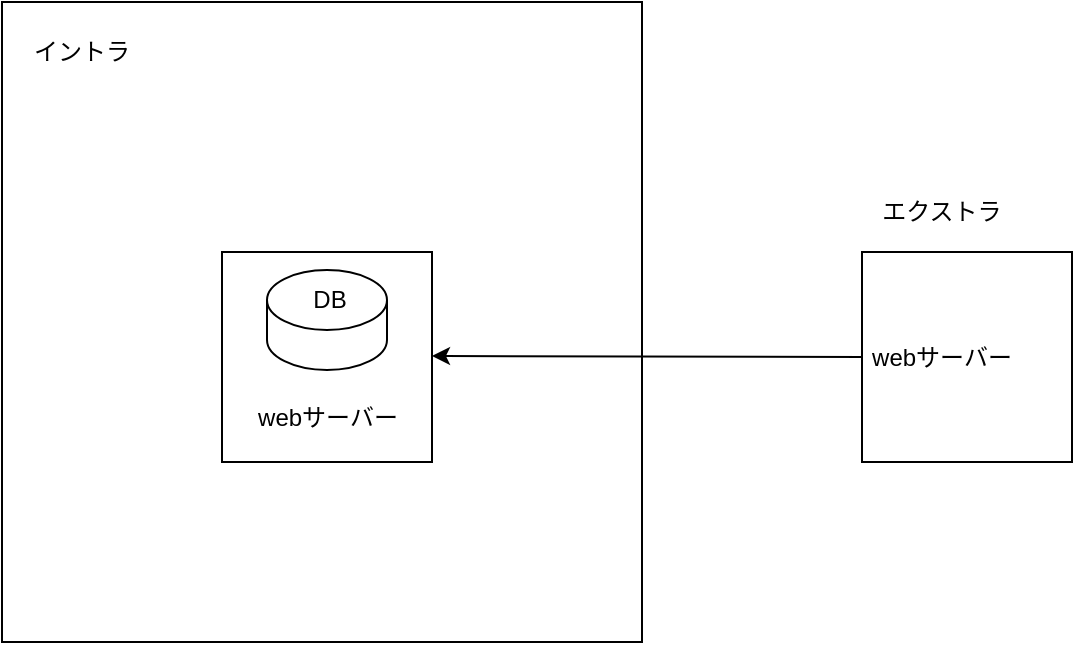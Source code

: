 <mxfile version="21.6.5" type="github">
  <diagram name="ページ1" id="sXL3V5XuGCwIoR5Zoo95">
    <mxGraphModel dx="1273" dy="964" grid="1" gridSize="10" guides="1" tooltips="1" connect="1" arrows="1" fold="1" page="1" pageScale="1" pageWidth="827" pageHeight="1169" math="0" shadow="0">
      <root>
        <mxCell id="0" />
        <mxCell id="1" parent="0" />
        <mxCell id="QJgqjdt1rQeCLPI0Ey3L-1" value="" style="rounded=0;whiteSpace=wrap;html=1;" vertex="1" parent="1">
          <mxGeometry x="80" y="200" width="320" height="320" as="geometry" />
        </mxCell>
        <mxCell id="QJgqjdt1rQeCLPI0Ey3L-3" value="" style="whiteSpace=wrap;html=1;aspect=fixed;" vertex="1" parent="1">
          <mxGeometry x="190" y="325" width="105" height="105" as="geometry" />
        </mxCell>
        <mxCell id="QJgqjdt1rQeCLPI0Ey3L-2" value="" style="shape=cylinder3;whiteSpace=wrap;html=1;boundedLbl=1;backgroundOutline=1;size=15;" vertex="1" parent="1">
          <mxGeometry x="212.5" y="334" width="60" height="50" as="geometry" />
        </mxCell>
        <mxCell id="QJgqjdt1rQeCLPI0Ey3L-4" value="" style="whiteSpace=wrap;html=1;aspect=fixed;" vertex="1" parent="1">
          <mxGeometry x="510" y="325" width="105" height="105" as="geometry" />
        </mxCell>
        <mxCell id="QJgqjdt1rQeCLPI0Ey3L-5" value="" style="endArrow=classic;html=1;rounded=0;exitX=0;exitY=0.5;exitDx=0;exitDy=0;" edge="1" parent="1" source="QJgqjdt1rQeCLPI0Ey3L-4">
          <mxGeometry width="50" height="50" relative="1" as="geometry">
            <mxPoint x="365" y="377" as="sourcePoint" />
            <mxPoint x="295" y="377" as="targetPoint" />
          </mxGeometry>
        </mxCell>
        <mxCell id="QJgqjdt1rQeCLPI0Ey3L-6" value="イントラ" style="text;strokeColor=none;align=center;fillColor=none;html=1;verticalAlign=middle;whiteSpace=wrap;rounded=0;" vertex="1" parent="1">
          <mxGeometry x="90" y="210" width="60" height="30" as="geometry" />
        </mxCell>
        <mxCell id="QJgqjdt1rQeCLPI0Ey3L-7" value="エクストラ" style="text;strokeColor=none;align=center;fillColor=none;html=1;verticalAlign=middle;whiteSpace=wrap;rounded=0;" vertex="1" parent="1">
          <mxGeometry x="510" y="290" width="80" height="30" as="geometry" />
        </mxCell>
        <mxCell id="QJgqjdt1rQeCLPI0Ey3L-9" value="webサーバー" style="text;strokeColor=none;align=center;fillColor=none;html=1;verticalAlign=middle;whiteSpace=wrap;rounded=0;" vertex="1" parent="1">
          <mxGeometry x="510" y="362.5" width="80" height="30" as="geometry" />
        </mxCell>
        <mxCell id="QJgqjdt1rQeCLPI0Ey3L-10" value="webサーバー" style="text;strokeColor=none;align=center;fillColor=none;html=1;verticalAlign=middle;whiteSpace=wrap;rounded=0;" vertex="1" parent="1">
          <mxGeometry x="202.5" y="392.5" width="80" height="30" as="geometry" />
        </mxCell>
        <mxCell id="QJgqjdt1rQeCLPI0Ey3L-11" value="DB" style="text;strokeColor=none;align=center;fillColor=none;html=1;verticalAlign=middle;whiteSpace=wrap;rounded=0;" vertex="1" parent="1">
          <mxGeometry x="224" y="334" width="40" height="30" as="geometry" />
        </mxCell>
      </root>
    </mxGraphModel>
  </diagram>
</mxfile>

